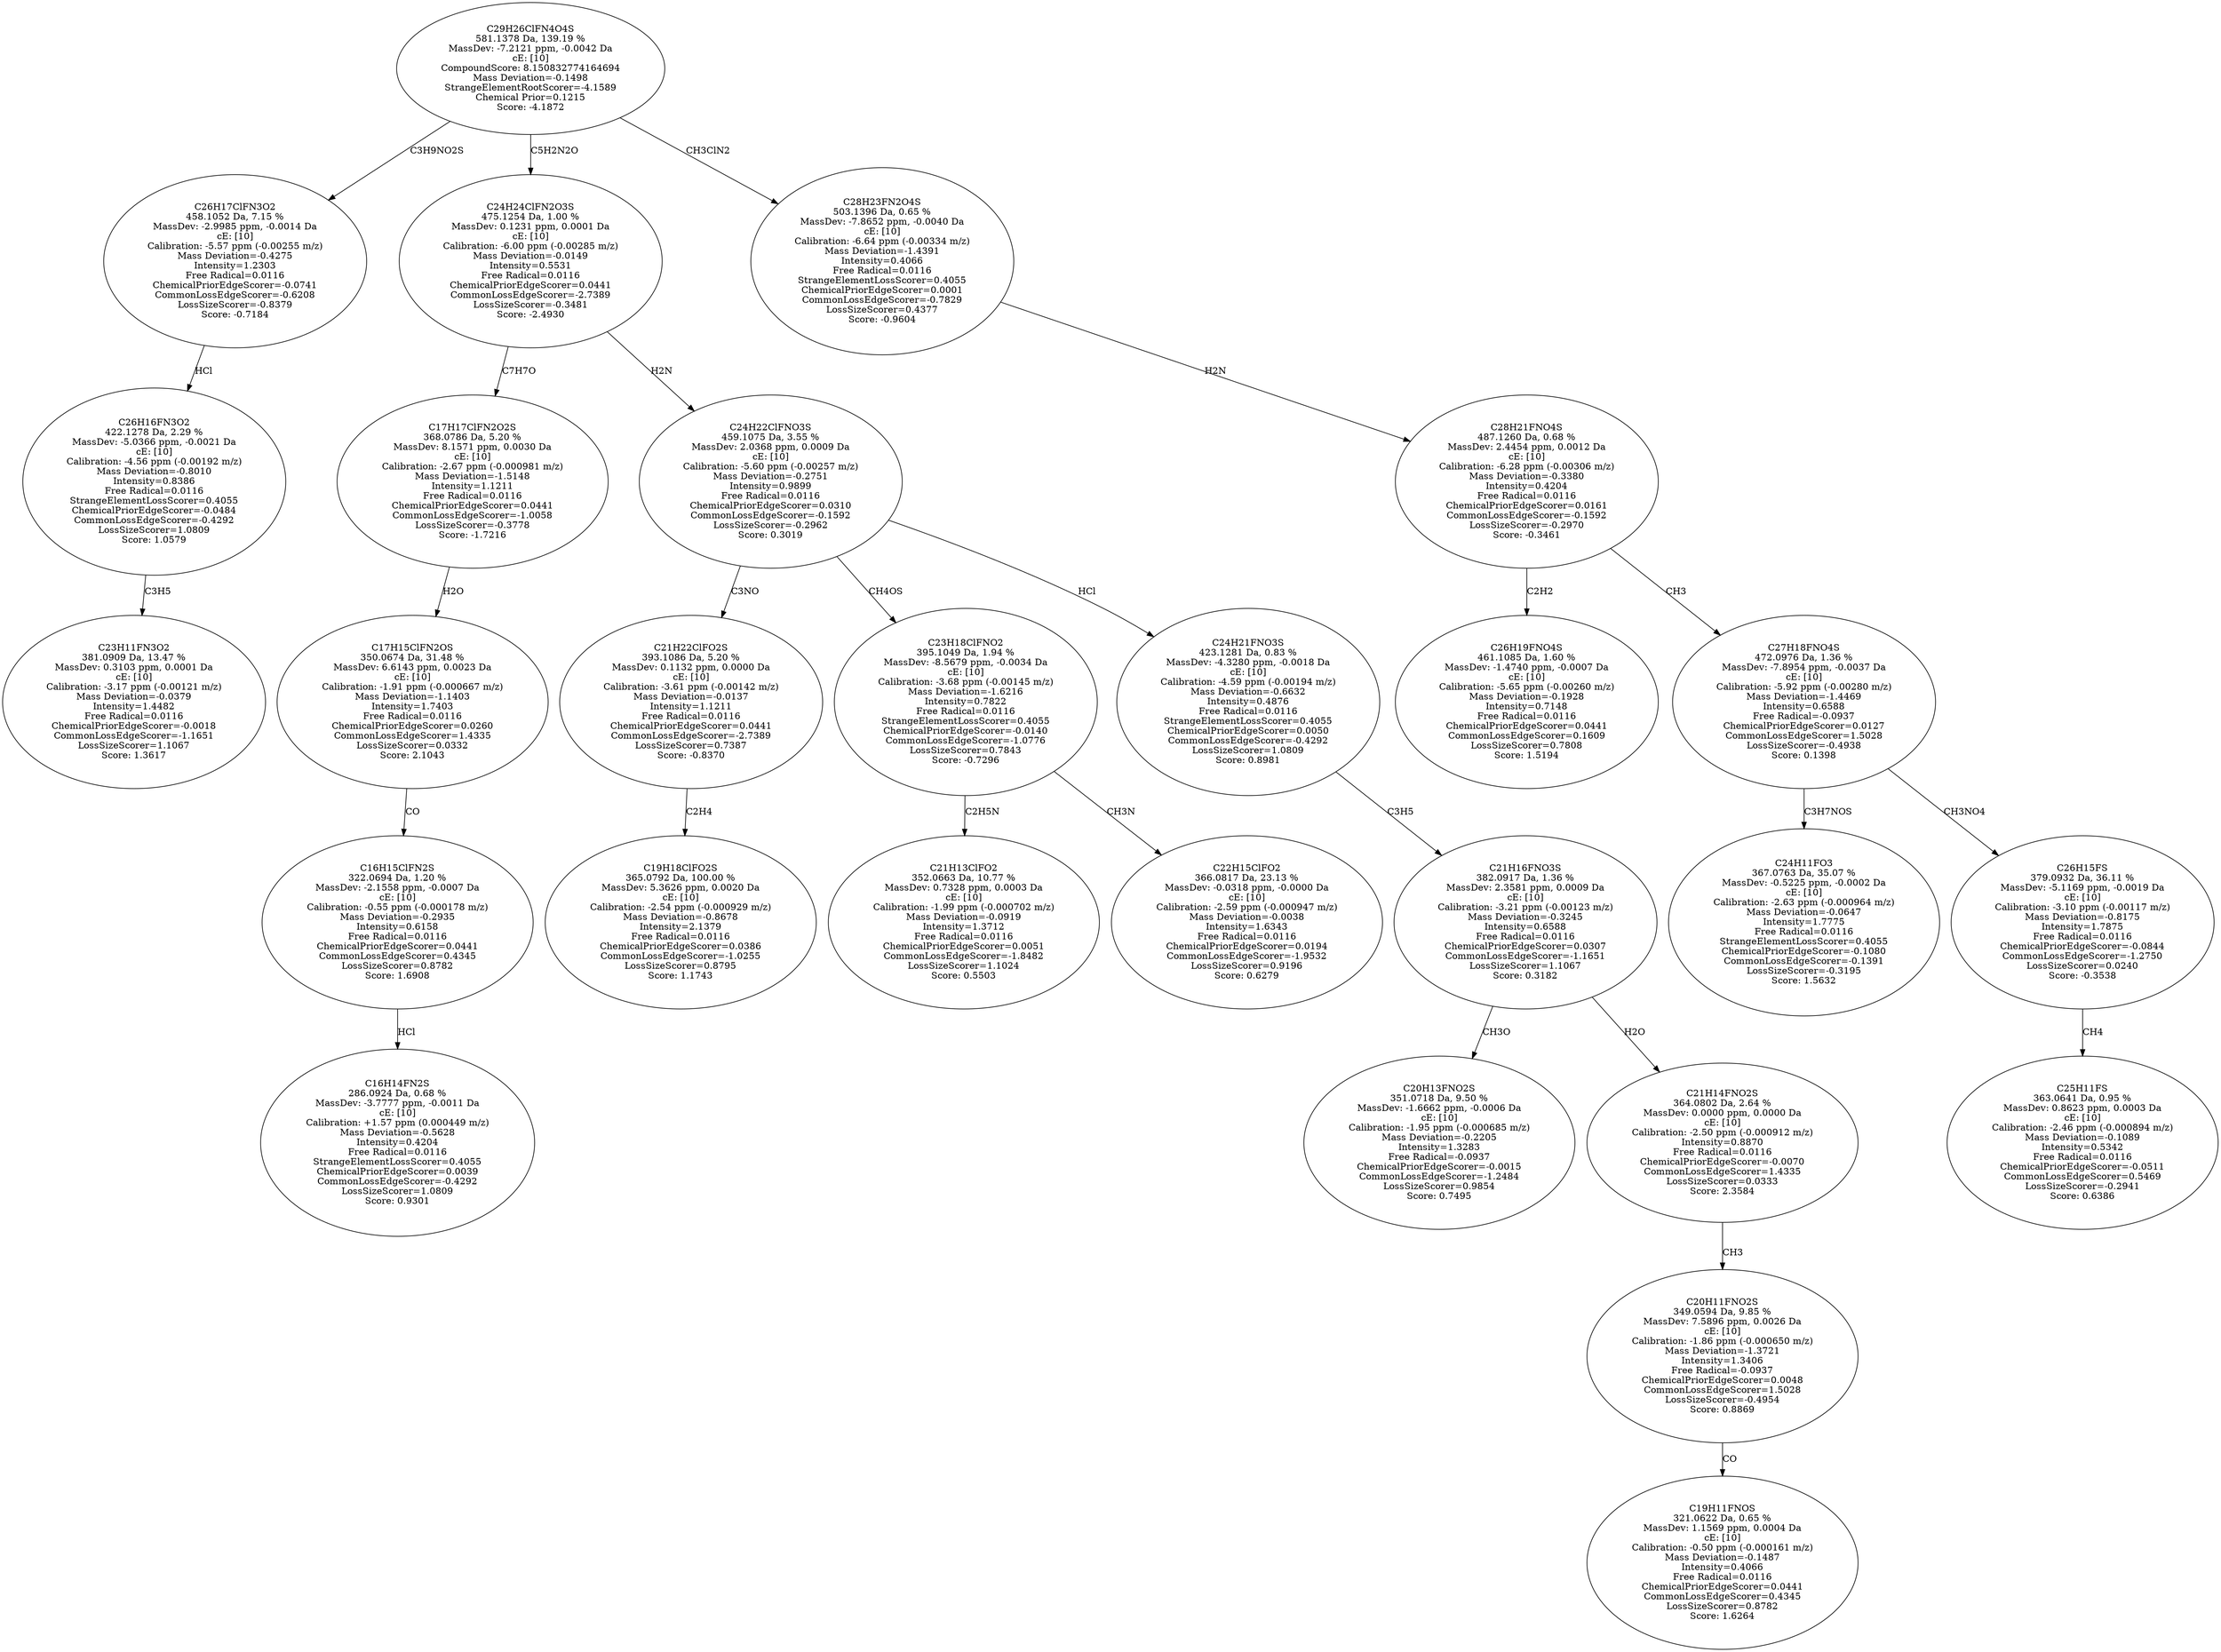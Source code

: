 strict digraph {
v1 [label="C23H11FN3O2\n381.0909 Da, 13.47 %\nMassDev: 0.3103 ppm, 0.0001 Da\ncE: [10]\nCalibration: -3.17 ppm (-0.00121 m/z)\nMass Deviation=-0.0379\nIntensity=1.4482\nFree Radical=0.0116\nChemicalPriorEdgeScorer=-0.0018\nCommonLossEdgeScorer=-1.1651\nLossSizeScorer=1.1067\nScore: 1.3617"];
v2 [label="C26H16FN3O2\n422.1278 Da, 2.29 %\nMassDev: -5.0366 ppm, -0.0021 Da\ncE: [10]\nCalibration: -4.56 ppm (-0.00192 m/z)\nMass Deviation=-0.8010\nIntensity=0.8386\nFree Radical=0.0116\nStrangeElementLossScorer=0.4055\nChemicalPriorEdgeScorer=-0.0484\nCommonLossEdgeScorer=-0.4292\nLossSizeScorer=1.0809\nScore: 1.0579"];
v3 [label="C26H17ClFN3O2\n458.1052 Da, 7.15 %\nMassDev: -2.9985 ppm, -0.0014 Da\ncE: [10]\nCalibration: -5.57 ppm (-0.00255 m/z)\nMass Deviation=-0.4275\nIntensity=1.2303\nFree Radical=0.0116\nChemicalPriorEdgeScorer=-0.0741\nCommonLossEdgeScorer=-0.6208\nLossSizeScorer=-0.8379\nScore: -0.7184"];
v4 [label="C16H14FN2S\n286.0924 Da, 0.68 %\nMassDev: -3.7777 ppm, -0.0011 Da\ncE: [10]\nCalibration: +1.57 ppm (0.000449 m/z)\nMass Deviation=-0.5628\nIntensity=0.4204\nFree Radical=0.0116\nStrangeElementLossScorer=0.4055\nChemicalPriorEdgeScorer=0.0039\nCommonLossEdgeScorer=-0.4292\nLossSizeScorer=1.0809\nScore: 0.9301"];
v5 [label="C16H15ClFN2S\n322.0694 Da, 1.20 %\nMassDev: -2.1558 ppm, -0.0007 Da\ncE: [10]\nCalibration: -0.55 ppm (-0.000178 m/z)\nMass Deviation=-0.2935\nIntensity=0.6158\nFree Radical=0.0116\nChemicalPriorEdgeScorer=0.0441\nCommonLossEdgeScorer=0.4345\nLossSizeScorer=0.8782\nScore: 1.6908"];
v6 [label="C17H15ClFN2OS\n350.0674 Da, 31.48 %\nMassDev: 6.6143 ppm, 0.0023 Da\ncE: [10]\nCalibration: -1.91 ppm (-0.000667 m/z)\nMass Deviation=-1.1403\nIntensity=1.7403\nFree Radical=0.0116\nChemicalPriorEdgeScorer=0.0260\nCommonLossEdgeScorer=1.4335\nLossSizeScorer=0.0332\nScore: 2.1043"];
v7 [label="C17H17ClFN2O2S\n368.0786 Da, 5.20 %\nMassDev: 8.1571 ppm, 0.0030 Da\ncE: [10]\nCalibration: -2.67 ppm (-0.000981 m/z)\nMass Deviation=-1.5148\nIntensity=1.1211\nFree Radical=0.0116\nChemicalPriorEdgeScorer=0.0441\nCommonLossEdgeScorer=-1.0058\nLossSizeScorer=-0.3778\nScore: -1.7216"];
v8 [label="C19H18ClFO2S\n365.0792 Da, 100.00 %\nMassDev: 5.3626 ppm, 0.0020 Da\ncE: [10]\nCalibration: -2.54 ppm (-0.000929 m/z)\nMass Deviation=-0.8678\nIntensity=2.1379\nFree Radical=0.0116\nChemicalPriorEdgeScorer=0.0386\nCommonLossEdgeScorer=-1.0255\nLossSizeScorer=0.8795\nScore: 1.1743"];
v9 [label="C21H22ClFO2S\n393.1086 Da, 5.20 %\nMassDev: 0.1132 ppm, 0.0000 Da\ncE: [10]\nCalibration: -3.61 ppm (-0.00142 m/z)\nMass Deviation=-0.0137\nIntensity=1.1211\nFree Radical=0.0116\nChemicalPriorEdgeScorer=0.0441\nCommonLossEdgeScorer=-2.7389\nLossSizeScorer=0.7387\nScore: -0.8370"];
v10 [label="C21H13ClFO2\n352.0663 Da, 10.77 %\nMassDev: 0.7328 ppm, 0.0003 Da\ncE: [10]\nCalibration: -1.99 ppm (-0.000702 m/z)\nMass Deviation=-0.0919\nIntensity=1.3712\nFree Radical=0.0116\nChemicalPriorEdgeScorer=0.0051\nCommonLossEdgeScorer=-1.8482\nLossSizeScorer=1.1024\nScore: 0.5503"];
v11 [label="C22H15ClFO2\n366.0817 Da, 23.13 %\nMassDev: -0.0318 ppm, -0.0000 Da\ncE: [10]\nCalibration: -2.59 ppm (-0.000947 m/z)\nMass Deviation=-0.0038\nIntensity=1.6343\nFree Radical=0.0116\nChemicalPriorEdgeScorer=0.0194\nCommonLossEdgeScorer=-1.9532\nLossSizeScorer=0.9196\nScore: 0.6279"];
v12 [label="C23H18ClFNO2\n395.1049 Da, 1.94 %\nMassDev: -8.5679 ppm, -0.0034 Da\ncE: [10]\nCalibration: -3.68 ppm (-0.00145 m/z)\nMass Deviation=-1.6216\nIntensity=0.7822\nFree Radical=0.0116\nStrangeElementLossScorer=0.4055\nChemicalPriorEdgeScorer=-0.0140\nCommonLossEdgeScorer=-1.0776\nLossSizeScorer=0.7843\nScore: -0.7296"];
v13 [label="C20H13FNO2S\n351.0718 Da, 9.50 %\nMassDev: -1.6662 ppm, -0.0006 Da\ncE: [10]\nCalibration: -1.95 ppm (-0.000685 m/z)\nMass Deviation=-0.2205\nIntensity=1.3283\nFree Radical=-0.0937\nChemicalPriorEdgeScorer=-0.0015\nCommonLossEdgeScorer=-1.2484\nLossSizeScorer=0.9854\nScore: 0.7495"];
v14 [label="C19H11FNOS\n321.0622 Da, 0.65 %\nMassDev: 1.1569 ppm, 0.0004 Da\ncE: [10]\nCalibration: -0.50 ppm (-0.000161 m/z)\nMass Deviation=-0.1487\nIntensity=0.4066\nFree Radical=0.0116\nChemicalPriorEdgeScorer=0.0441\nCommonLossEdgeScorer=0.4345\nLossSizeScorer=0.8782\nScore: 1.6264"];
v15 [label="C20H11FNO2S\n349.0594 Da, 9.85 %\nMassDev: 7.5896 ppm, 0.0026 Da\ncE: [10]\nCalibration: -1.86 ppm (-0.000650 m/z)\nMass Deviation=-1.3721\nIntensity=1.3406\nFree Radical=-0.0937\nChemicalPriorEdgeScorer=0.0048\nCommonLossEdgeScorer=1.5028\nLossSizeScorer=-0.4954\nScore: 0.8869"];
v16 [label="C21H14FNO2S\n364.0802 Da, 2.64 %\nMassDev: 0.0000 ppm, 0.0000 Da\ncE: [10]\nCalibration: -2.50 ppm (-0.000912 m/z)\nIntensity=0.8870\nFree Radical=0.0116\nChemicalPriorEdgeScorer=-0.0070\nCommonLossEdgeScorer=1.4335\nLossSizeScorer=0.0333\nScore: 2.3584"];
v17 [label="C21H16FNO3S\n382.0917 Da, 1.36 %\nMassDev: 2.3581 ppm, 0.0009 Da\ncE: [10]\nCalibration: -3.21 ppm (-0.00123 m/z)\nMass Deviation=-0.3245\nIntensity=0.6588\nFree Radical=0.0116\nChemicalPriorEdgeScorer=0.0307\nCommonLossEdgeScorer=-1.1651\nLossSizeScorer=1.1067\nScore: 0.3182"];
v18 [label="C24H21FNO3S\n423.1281 Da, 0.83 %\nMassDev: -4.3280 ppm, -0.0018 Da\ncE: [10]\nCalibration: -4.59 ppm (-0.00194 m/z)\nMass Deviation=-0.6632\nIntensity=0.4876\nFree Radical=0.0116\nStrangeElementLossScorer=0.4055\nChemicalPriorEdgeScorer=0.0050\nCommonLossEdgeScorer=-0.4292\nLossSizeScorer=1.0809\nScore: 0.8981"];
v19 [label="C24H22ClFNO3S\n459.1075 Da, 3.55 %\nMassDev: 2.0368 ppm, 0.0009 Da\ncE: [10]\nCalibration: -5.60 ppm (-0.00257 m/z)\nMass Deviation=-0.2751\nIntensity=0.9899\nFree Radical=0.0116\nChemicalPriorEdgeScorer=0.0310\nCommonLossEdgeScorer=-0.1592\nLossSizeScorer=-0.2962\nScore: 0.3019"];
v20 [label="C24H24ClFN2O3S\n475.1254 Da, 1.00 %\nMassDev: 0.1231 ppm, 0.0001 Da\ncE: [10]\nCalibration: -6.00 ppm (-0.00285 m/z)\nMass Deviation=-0.0149\nIntensity=0.5531\nFree Radical=0.0116\nChemicalPriorEdgeScorer=0.0441\nCommonLossEdgeScorer=-2.7389\nLossSizeScorer=-0.3481\nScore: -2.4930"];
v21 [label="C26H19FNO4S\n461.1085 Da, 1.60 %\nMassDev: -1.4740 ppm, -0.0007 Da\ncE: [10]\nCalibration: -5.65 ppm (-0.00260 m/z)\nMass Deviation=-0.1928\nIntensity=0.7148\nFree Radical=0.0116\nChemicalPriorEdgeScorer=0.0441\nCommonLossEdgeScorer=0.1609\nLossSizeScorer=0.7808\nScore: 1.5194"];
v22 [label="C24H11FO3\n367.0763 Da, 35.07 %\nMassDev: -0.5225 ppm, -0.0002 Da\ncE: [10]\nCalibration: -2.63 ppm (-0.000964 m/z)\nMass Deviation=-0.0647\nIntensity=1.7775\nFree Radical=0.0116\nStrangeElementLossScorer=0.4055\nChemicalPriorEdgeScorer=-0.1080\nCommonLossEdgeScorer=-0.1391\nLossSizeScorer=-0.3195\nScore: 1.5632"];
v23 [label="C25H11FS\n363.0641 Da, 0.95 %\nMassDev: 0.8623 ppm, 0.0003 Da\ncE: [10]\nCalibration: -2.46 ppm (-0.000894 m/z)\nMass Deviation=-0.1089\nIntensity=0.5342\nFree Radical=0.0116\nChemicalPriorEdgeScorer=-0.0511\nCommonLossEdgeScorer=0.5469\nLossSizeScorer=-0.2941\nScore: 0.6386"];
v24 [label="C26H15FS\n379.0932 Da, 36.11 %\nMassDev: -5.1169 ppm, -0.0019 Da\ncE: [10]\nCalibration: -3.10 ppm (-0.00117 m/z)\nMass Deviation=-0.8175\nIntensity=1.7875\nFree Radical=0.0116\nChemicalPriorEdgeScorer=-0.0844\nCommonLossEdgeScorer=-1.2750\nLossSizeScorer=0.0240\nScore: -0.3538"];
v25 [label="C27H18FNO4S\n472.0976 Da, 1.36 %\nMassDev: -7.8954 ppm, -0.0037 Da\ncE: [10]\nCalibration: -5.92 ppm (-0.00280 m/z)\nMass Deviation=-1.4469\nIntensity=0.6588\nFree Radical=-0.0937\nChemicalPriorEdgeScorer=0.0127\nCommonLossEdgeScorer=1.5028\nLossSizeScorer=-0.4938\nScore: 0.1398"];
v26 [label="C28H21FNO4S\n487.1260 Da, 0.68 %\nMassDev: 2.4454 ppm, 0.0012 Da\ncE: [10]\nCalibration: -6.28 ppm (-0.00306 m/z)\nMass Deviation=-0.3380\nIntensity=0.4204\nFree Radical=0.0116\nChemicalPriorEdgeScorer=0.0161\nCommonLossEdgeScorer=-0.1592\nLossSizeScorer=-0.2970\nScore: -0.3461"];
v27 [label="C28H23FN2O4S\n503.1396 Da, 0.65 %\nMassDev: -7.8652 ppm, -0.0040 Da\ncE: [10]\nCalibration: -6.64 ppm (-0.00334 m/z)\nMass Deviation=-1.4391\nIntensity=0.4066\nFree Radical=0.0116\nStrangeElementLossScorer=0.4055\nChemicalPriorEdgeScorer=0.0001\nCommonLossEdgeScorer=-0.7829\nLossSizeScorer=0.4377\nScore: -0.9604"];
v28 [label="C29H26ClFN4O4S\n581.1378 Da, 139.19 %\nMassDev: -7.2121 ppm, -0.0042 Da\ncE: [10]\nCompoundScore: 8.150832774164694\nMass Deviation=-0.1498\nStrangeElementRootScorer=-4.1589\nChemical Prior=0.1215\nScore: -4.1872"];
v2 -> v1 [label="C3H5"];
v3 -> v2 [label="HCl"];
v28 -> v3 [label="C3H9NO2S"];
v5 -> v4 [label="HCl"];
v6 -> v5 [label="CO"];
v7 -> v6 [label="H2O"];
v20 -> v7 [label="C7H7O"];
v9 -> v8 [label="C2H4"];
v19 -> v9 [label="C3NO"];
v12 -> v10 [label="C2H5N"];
v12 -> v11 [label="CH3N"];
v19 -> v12 [label="CH4OS"];
v17 -> v13 [label="CH3O"];
v15 -> v14 [label="CO"];
v16 -> v15 [label="CH3"];
v17 -> v16 [label="H2O"];
v18 -> v17 [label="C3H5"];
v19 -> v18 [label="HCl"];
v20 -> v19 [label="H2N"];
v28 -> v20 [label="C5H2N2O"];
v26 -> v21 [label="C2H2"];
v25 -> v22 [label="C3H7NOS"];
v24 -> v23 [label="CH4"];
v25 -> v24 [label="CH3NO4"];
v26 -> v25 [label="CH3"];
v27 -> v26 [label="H2N"];
v28 -> v27 [label="CH3ClN2"];
}